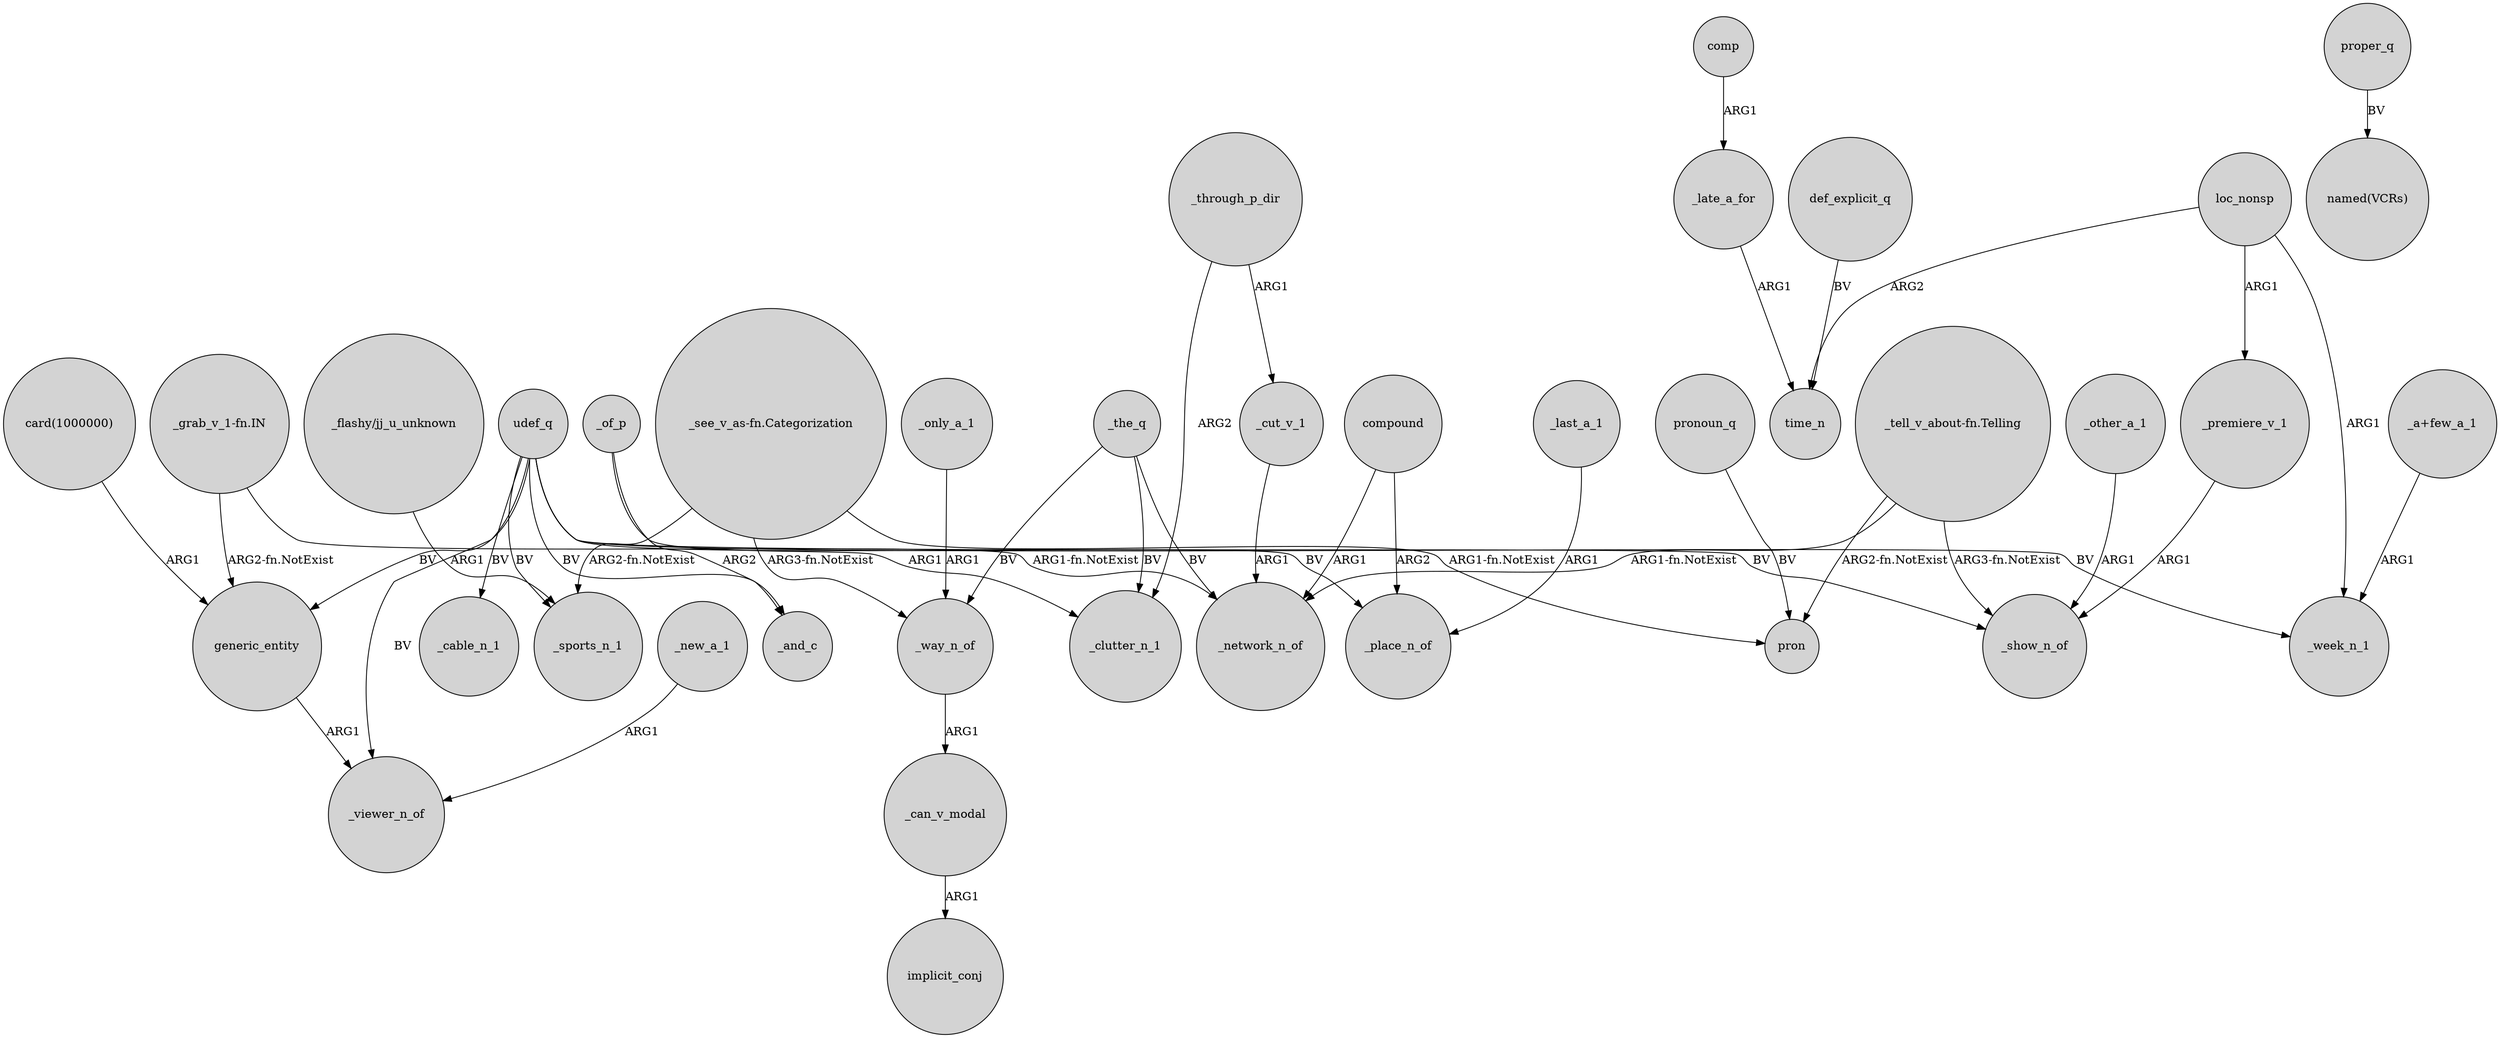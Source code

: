 digraph {
	node [shape=circle style=filled]
	"card(1000000)" -> generic_entity [label=ARG1]
	"_see_v_as-fn.Categorization" -> _way_n_of [label="ARG3-fn.NotExist"]
	_new_a_1 -> _viewer_n_of [label=ARG1]
	comp -> _late_a_for [label=ARG1]
	udef_q -> generic_entity [label=BV]
	"_see_v_as-fn.Categorization" -> _sports_n_1 [label="ARG2-fn.NotExist"]
	compound -> _place_n_of [label=ARG2]
	_the_q -> _clutter_n_1 [label=BV]
	"_tell_v_about-fn.Telling" -> _network_n_of [label="ARG1-fn.NotExist"]
	def_explicit_q -> time_n [label=BV]
	loc_nonsp -> _week_n_1 [label=ARG1]
	udef_q -> _show_n_of [label=BV]
	"_tell_v_about-fn.Telling" -> pron [label="ARG2-fn.NotExist"]
	_the_q -> _way_n_of [label=BV]
	_of_p -> _and_c [label=ARG2]
	udef_q -> _viewer_n_of [label=BV]
	_way_n_of -> _can_v_modal [label=ARG1]
	"_tell_v_about-fn.Telling" -> _show_n_of [label="ARG3-fn.NotExist"]
	loc_nonsp -> time_n [label=ARG2]
	pronoun_q -> pron [label=BV]
	_the_q -> _network_n_of [label=BV]
	"_flashy/jj_u_unknown" -> _sports_n_1 [label=ARG1]
	"_grab_v_1-fn.IN" -> _network_n_of [label="ARG1-fn.NotExist"]
	proper_q -> "named(VCRs)" [label=BV]
	"_a+few_a_1" -> _week_n_1 [label=ARG1]
	udef_q -> _week_n_1 [label=BV]
	_through_p_dir -> _clutter_n_1 [label=ARG2]
	_can_v_modal -> implicit_conj [label=ARG1]
	_through_p_dir -> _cut_v_1 [label=ARG1]
	udef_q -> _cable_n_1 [label=BV]
	_premiere_v_1 -> _show_n_of [label=ARG1]
	_other_a_1 -> _show_n_of [label=ARG1]
	_late_a_for -> time_n [label=ARG1]
	_last_a_1 -> _place_n_of [label=ARG1]
	udef_q -> _place_n_of [label=BV]
	generic_entity -> _viewer_n_of [label=ARG1]
	udef_q -> _and_c [label=BV]
	compound -> _network_n_of [label=ARG1]
	"_see_v_as-fn.Categorization" -> pron [label="ARG1-fn.NotExist"]
	_of_p -> _clutter_n_1 [label=ARG1]
	udef_q -> _sports_n_1 [label=BV]
	loc_nonsp -> _premiere_v_1 [label=ARG1]
	"_grab_v_1-fn.IN" -> generic_entity [label="ARG2-fn.NotExist"]
	_cut_v_1 -> _network_n_of [label=ARG1]
	_only_a_1 -> _way_n_of [label=ARG1]
}
